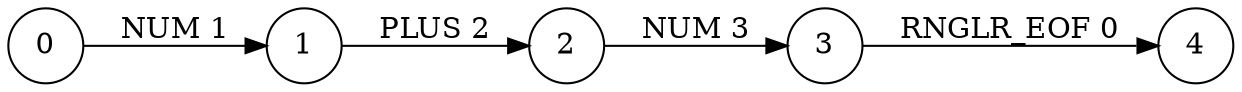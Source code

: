 digraph g
{
rankdir=LR
node [shape=circle]
0 -> 1 [label="NUM 1"]
1 -> 2 [label="PLUS 2"]
2 -> 3 [label="NUM 3"]
3 -> 4 [label="RNGLR_EOF 0"]
//Nodes:    13
//Edges:    12
//Epsilons: 0
//Terms:    3
}
